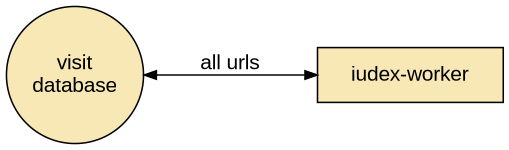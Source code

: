 digraph "distribute-single" {
  rankdir=RL;
  size="4,1";
  bgcolor="transparent";
  node [ shape=box, style="filled", fillcolor="#f7e8b5",
         fontname="Arial", margin="0.30,0.1" ];
  edge [ fontname="Arial", labeldistance="2.6", arrowsize="0.8", minlen="2" ];

  "database" [ label=<visit<br/>database>, shape=circle, margin="0.05,0.05" ];
  "iudex-worker"

  "iudex-worker" -> "database" [ dir=both, label="all urls" ];
}
